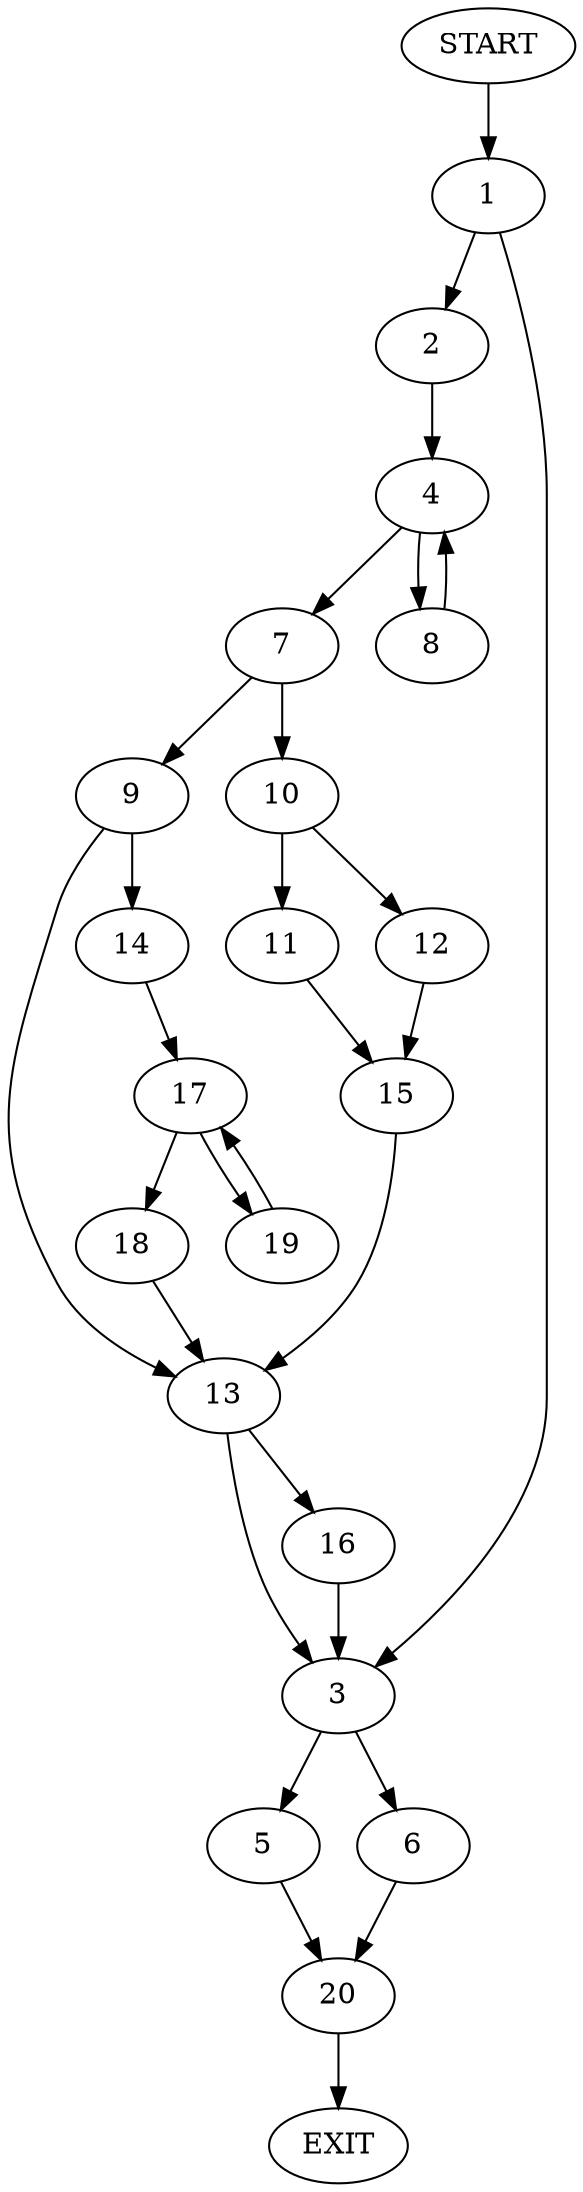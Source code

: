 digraph {
0 [label="START"]
21 [label="EXIT"]
0 -> 1
1 -> 2
1 -> 3
2 -> 4
3 -> 5
3 -> 6
4 -> 7
4 -> 8
7 -> 9
7 -> 10
8 -> 4
10 -> 11
10 -> 12
9 -> 13
9 -> 14
12 -> 15
11 -> 15
15 -> 13
13 -> 3
13 -> 16
14 -> 17
17 -> 18
17 -> 19
18 -> 13
19 -> 17
16 -> 3
6 -> 20
5 -> 20
20 -> 21
}
